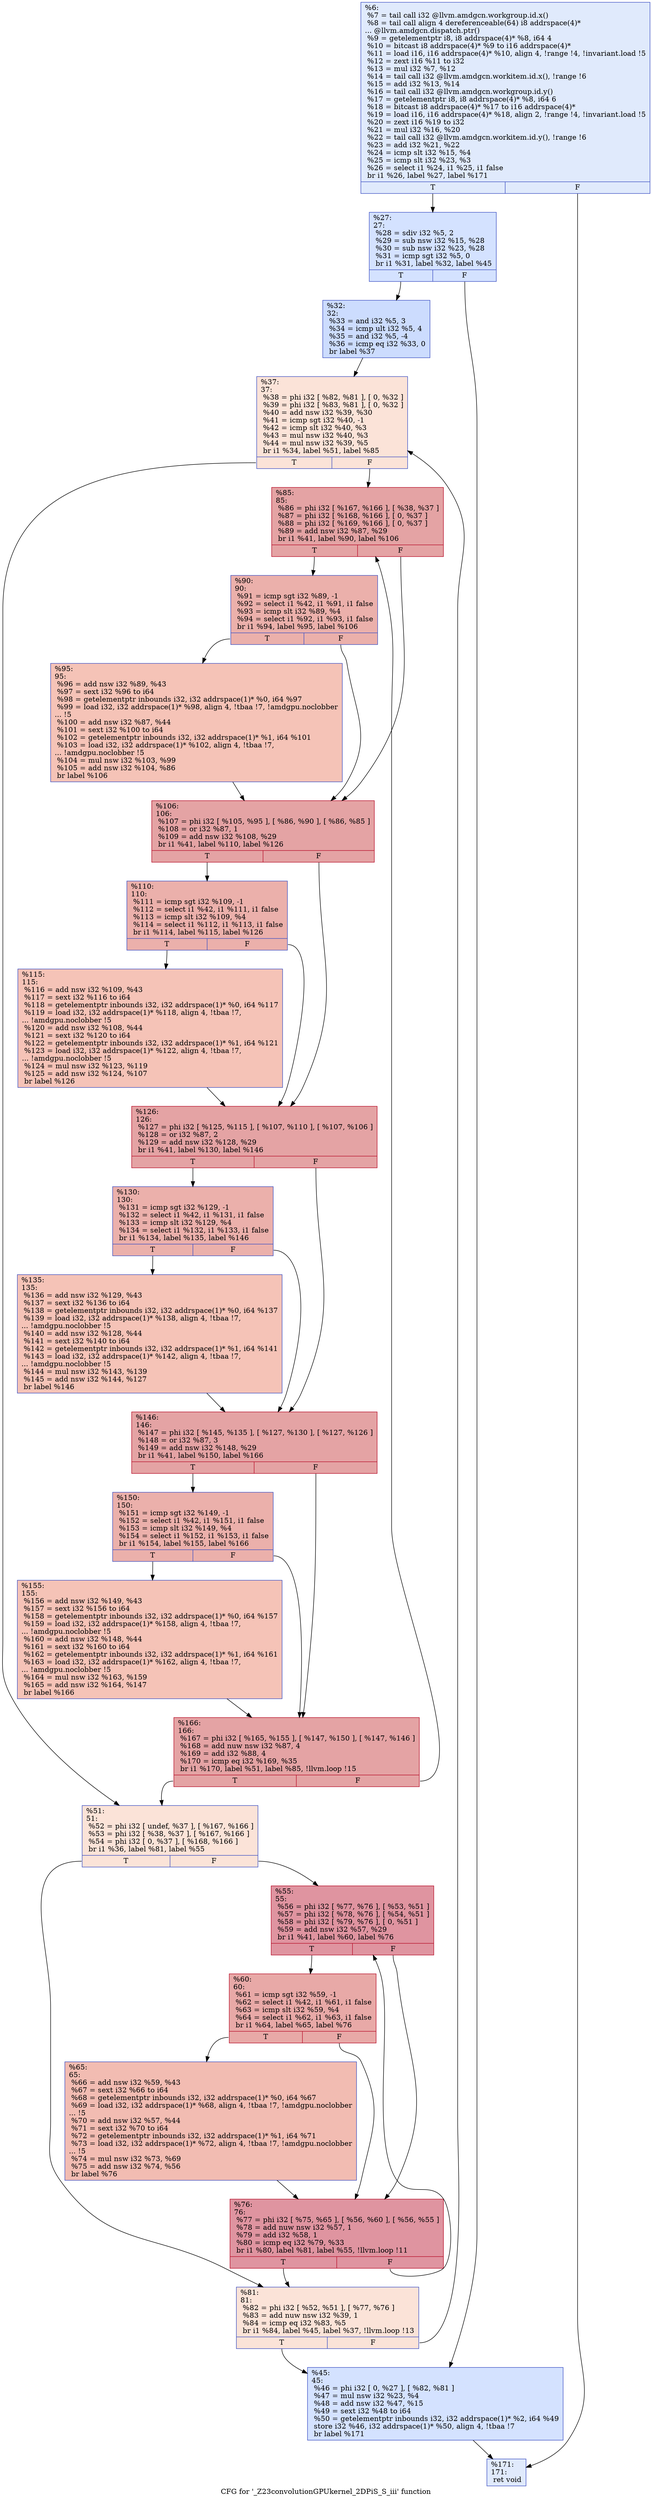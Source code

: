 digraph "CFG for '_Z23convolutionGPUkernel_2DPiS_S_iii' function" {
	label="CFG for '_Z23convolutionGPUkernel_2DPiS_S_iii' function";

	Node0x49eaf50 [shape=record,color="#3d50c3ff", style=filled, fillcolor="#b9d0f970",label="{%6:\l  %7 = tail call i32 @llvm.amdgcn.workgroup.id.x()\l  %8 = tail call align 4 dereferenceable(64) i8 addrspace(4)*\l... @llvm.amdgcn.dispatch.ptr()\l  %9 = getelementptr i8, i8 addrspace(4)* %8, i64 4\l  %10 = bitcast i8 addrspace(4)* %9 to i16 addrspace(4)*\l  %11 = load i16, i16 addrspace(4)* %10, align 4, !range !4, !invariant.load !5\l  %12 = zext i16 %11 to i32\l  %13 = mul i32 %7, %12\l  %14 = tail call i32 @llvm.amdgcn.workitem.id.x(), !range !6\l  %15 = add i32 %13, %14\l  %16 = tail call i32 @llvm.amdgcn.workgroup.id.y()\l  %17 = getelementptr i8, i8 addrspace(4)* %8, i64 6\l  %18 = bitcast i8 addrspace(4)* %17 to i16 addrspace(4)*\l  %19 = load i16, i16 addrspace(4)* %18, align 2, !range !4, !invariant.load !5\l  %20 = zext i16 %19 to i32\l  %21 = mul i32 %16, %20\l  %22 = tail call i32 @llvm.amdgcn.workitem.id.y(), !range !6\l  %23 = add i32 %21, %22\l  %24 = icmp slt i32 %15, %4\l  %25 = icmp slt i32 %23, %3\l  %26 = select i1 %24, i1 %25, i1 false\l  br i1 %26, label %27, label %171\l|{<s0>T|<s1>F}}"];
	Node0x49eaf50:s0 -> Node0x49eea10;
	Node0x49eaf50:s1 -> Node0x49eeaa0;
	Node0x49eea10 [shape=record,color="#3d50c3ff", style=filled, fillcolor="#9ebeff70",label="{%27:\l27:                                               \l  %28 = sdiv i32 %5, 2\l  %29 = sub nsw i32 %15, %28\l  %30 = sub nsw i32 %23, %28\l  %31 = icmp sgt i32 %5, 0\l  br i1 %31, label %32, label %45\l|{<s0>T|<s1>F}}"];
	Node0x49eea10:s0 -> Node0x49eee80;
	Node0x49eea10:s1 -> Node0x49eeed0;
	Node0x49eee80 [shape=record,color="#3d50c3ff", style=filled, fillcolor="#8caffe70",label="{%32:\l32:                                               \l  %33 = and i32 %5, 3\l  %34 = icmp ult i32 %5, 4\l  %35 = and i32 %5, -4\l  %36 = icmp eq i32 %33, 0\l  br label %37\l}"];
	Node0x49eee80 -> Node0x49ef400;
	Node0x49ef400 [shape=record,color="#3d50c3ff", style=filled, fillcolor="#f6bfa670",label="{%37:\l37:                                               \l  %38 = phi i32 [ %82, %81 ], [ 0, %32 ]\l  %39 = phi i32 [ %83, %81 ], [ 0, %32 ]\l  %40 = add nsw i32 %39, %30\l  %41 = icmp sgt i32 %40, -1\l  %42 = icmp slt i32 %40, %3\l  %43 = mul nsw i32 %40, %3\l  %44 = mul nsw i32 %39, %5\l  br i1 %34, label %51, label %85\l|{<s0>T|<s1>F}}"];
	Node0x49ef400:s0 -> Node0x49efa50;
	Node0x49ef400:s1 -> Node0x49efae0;
	Node0x49eeed0 [shape=record,color="#3d50c3ff", style=filled, fillcolor="#9ebeff70",label="{%45:\l45:                                               \l  %46 = phi i32 [ 0, %27 ], [ %82, %81 ]\l  %47 = mul nsw i32 %23, %4\l  %48 = add nsw i32 %47, %15\l  %49 = sext i32 %48 to i64\l  %50 = getelementptr inbounds i32, i32 addrspace(1)* %2, i64 %49\l  store i32 %46, i32 addrspace(1)* %50, align 4, !tbaa !7\l  br label %171\l}"];
	Node0x49eeed0 -> Node0x49eeaa0;
	Node0x49efa50 [shape=record,color="#3d50c3ff", style=filled, fillcolor="#f6bfa670",label="{%51:\l51:                                               \l  %52 = phi i32 [ undef, %37 ], [ %167, %166 ]\l  %53 = phi i32 [ %38, %37 ], [ %167, %166 ]\l  %54 = phi i32 [ 0, %37 ], [ %168, %166 ]\l  br i1 %36, label %81, label %55\l|{<s0>T|<s1>F}}"];
	Node0x49efa50:s0 -> Node0x49ef4f0;
	Node0x49efa50:s1 -> Node0x49f0850;
	Node0x49f0850 [shape=record,color="#b70d28ff", style=filled, fillcolor="#b70d2870",label="{%55:\l55:                                               \l  %56 = phi i32 [ %77, %76 ], [ %53, %51 ]\l  %57 = phi i32 [ %78, %76 ], [ %54, %51 ]\l  %58 = phi i32 [ %79, %76 ], [ 0, %51 ]\l  %59 = add nsw i32 %57, %29\l  br i1 %41, label %60, label %76\l|{<s0>T|<s1>F}}"];
	Node0x49f0850:s0 -> Node0x49f0dd0;
	Node0x49f0850:s1 -> Node0x49f09c0;
	Node0x49f0dd0 [shape=record,color="#b70d28ff", style=filled, fillcolor="#ca3b3770",label="{%60:\l60:                                               \l  %61 = icmp sgt i32 %59, -1\l  %62 = select i1 %42, i1 %61, i1 false\l  %63 = icmp slt i32 %59, %4\l  %64 = select i1 %62, i1 %63, i1 false\l  br i1 %64, label %65, label %76\l|{<s0>T|<s1>F}}"];
	Node0x49f0dd0:s0 -> Node0x49ef010;
	Node0x49f0dd0:s1 -> Node0x49f09c0;
	Node0x49ef010 [shape=record,color="#3d50c3ff", style=filled, fillcolor="#e1675170",label="{%65:\l65:                                               \l  %66 = add nsw i32 %59, %43\l  %67 = sext i32 %66 to i64\l  %68 = getelementptr inbounds i32, i32 addrspace(1)* %0, i64 %67\l  %69 = load i32, i32 addrspace(1)* %68, align 4, !tbaa !7, !amdgpu.noclobber\l... !5\l  %70 = add nsw i32 %57, %44\l  %71 = sext i32 %70 to i64\l  %72 = getelementptr inbounds i32, i32 addrspace(1)* %1, i64 %71\l  %73 = load i32, i32 addrspace(1)* %72, align 4, !tbaa !7, !amdgpu.noclobber\l... !5\l  %74 = mul nsw i32 %73, %69\l  %75 = add nsw i32 %74, %56\l  br label %76\l}"];
	Node0x49ef010 -> Node0x49f09c0;
	Node0x49f09c0 [shape=record,color="#b70d28ff", style=filled, fillcolor="#b70d2870",label="{%76:\l76:                                               \l  %77 = phi i32 [ %75, %65 ], [ %56, %60 ], [ %56, %55 ]\l  %78 = add nuw nsw i32 %57, 1\l  %79 = add i32 %58, 1\l  %80 = icmp eq i32 %79, %33\l  br i1 %80, label %81, label %55, !llvm.loop !11\l|{<s0>T|<s1>F}}"];
	Node0x49f09c0:s0 -> Node0x49ef4f0;
	Node0x49f09c0:s1 -> Node0x49f0850;
	Node0x49ef4f0 [shape=record,color="#3d50c3ff", style=filled, fillcolor="#f6bfa670",label="{%81:\l81:                                               \l  %82 = phi i32 [ %52, %51 ], [ %77, %76 ]\l  %83 = add nuw nsw i32 %39, 1\l  %84 = icmp eq i32 %83, %5\l  br i1 %84, label %45, label %37, !llvm.loop !13\l|{<s0>T|<s1>F}}"];
	Node0x49ef4f0:s0 -> Node0x49eeed0;
	Node0x49ef4f0:s1 -> Node0x49ef400;
	Node0x49efae0 [shape=record,color="#b70d28ff", style=filled, fillcolor="#c32e3170",label="{%85:\l85:                                               \l  %86 = phi i32 [ %167, %166 ], [ %38, %37 ]\l  %87 = phi i32 [ %168, %166 ], [ 0, %37 ]\l  %88 = phi i32 [ %169, %166 ], [ 0, %37 ]\l  %89 = add nsw i32 %87, %29\l  br i1 %41, label %90, label %106\l|{<s0>T|<s1>F}}"];
	Node0x49efae0:s0 -> Node0x49f2a60;
	Node0x49efae0:s1 -> Node0x49f2ab0;
	Node0x49f2a60 [shape=record,color="#3d50c3ff", style=filled, fillcolor="#d24b4070",label="{%90:\l90:                                               \l  %91 = icmp sgt i32 %89, -1\l  %92 = select i1 %42, i1 %91, i1 false\l  %93 = icmp slt i32 %89, %4\l  %94 = select i1 %92, i1 %93, i1 false\l  br i1 %94, label %95, label %106\l|{<s0>T|<s1>F}}"];
	Node0x49f2a60:s0 -> Node0x49f2e70;
	Node0x49f2a60:s1 -> Node0x49f2ab0;
	Node0x49f2e70 [shape=record,color="#3d50c3ff", style=filled, fillcolor="#e8765c70",label="{%95:\l95:                                               \l  %96 = add nsw i32 %89, %43\l  %97 = sext i32 %96 to i64\l  %98 = getelementptr inbounds i32, i32 addrspace(1)* %0, i64 %97\l  %99 = load i32, i32 addrspace(1)* %98, align 4, !tbaa !7, !amdgpu.noclobber\l... !5\l  %100 = add nsw i32 %87, %44\l  %101 = sext i32 %100 to i64\l  %102 = getelementptr inbounds i32, i32 addrspace(1)* %1, i64 %101\l  %103 = load i32, i32 addrspace(1)* %102, align 4, !tbaa !7,\l... !amdgpu.noclobber !5\l  %104 = mul nsw i32 %103, %99\l  %105 = add nsw i32 %104, %86\l  br label %106\l}"];
	Node0x49f2e70 -> Node0x49f2ab0;
	Node0x49f2ab0 [shape=record,color="#b70d28ff", style=filled, fillcolor="#c32e3170",label="{%106:\l106:                                              \l  %107 = phi i32 [ %105, %95 ], [ %86, %90 ], [ %86, %85 ]\l  %108 = or i32 %87, 1\l  %109 = add nsw i32 %108, %29\l  br i1 %41, label %110, label %126\l|{<s0>T|<s1>F}}"];
	Node0x49f2ab0:s0 -> Node0x49f3750;
	Node0x49f2ab0:s1 -> Node0x49f37a0;
	Node0x49f3750 [shape=record,color="#3d50c3ff", style=filled, fillcolor="#d24b4070",label="{%110:\l110:                                              \l  %111 = icmp sgt i32 %109, -1\l  %112 = select i1 %42, i1 %111, i1 false\l  %113 = icmp slt i32 %109, %4\l  %114 = select i1 %112, i1 %113, i1 false\l  br i1 %114, label %115, label %126\l|{<s0>T|<s1>F}}"];
	Node0x49f3750:s0 -> Node0x49f3b60;
	Node0x49f3750:s1 -> Node0x49f37a0;
	Node0x49f3b60 [shape=record,color="#3d50c3ff", style=filled, fillcolor="#e8765c70",label="{%115:\l115:                                              \l  %116 = add nsw i32 %109, %43\l  %117 = sext i32 %116 to i64\l  %118 = getelementptr inbounds i32, i32 addrspace(1)* %0, i64 %117\l  %119 = load i32, i32 addrspace(1)* %118, align 4, !tbaa !7,\l... !amdgpu.noclobber !5\l  %120 = add nsw i32 %108, %44\l  %121 = sext i32 %120 to i64\l  %122 = getelementptr inbounds i32, i32 addrspace(1)* %1, i64 %121\l  %123 = load i32, i32 addrspace(1)* %122, align 4, !tbaa !7,\l... !amdgpu.noclobber !5\l  %124 = mul nsw i32 %123, %119\l  %125 = add nsw i32 %124, %107\l  br label %126\l}"];
	Node0x49f3b60 -> Node0x49f37a0;
	Node0x49f37a0 [shape=record,color="#b70d28ff", style=filled, fillcolor="#c32e3170",label="{%126:\l126:                                              \l  %127 = phi i32 [ %125, %115 ], [ %107, %110 ], [ %107, %106 ]\l  %128 = or i32 %87, 2\l  %129 = add nsw i32 %128, %29\l  br i1 %41, label %130, label %146\l|{<s0>T|<s1>F}}"];
	Node0x49f37a0:s0 -> Node0x49f1220;
	Node0x49f37a0:s1 -> Node0x49f1270;
	Node0x49f1220 [shape=record,color="#3d50c3ff", style=filled, fillcolor="#d24b4070",label="{%130:\l130:                                              \l  %131 = icmp sgt i32 %129, -1\l  %132 = select i1 %42, i1 %131, i1 false\l  %133 = icmp slt i32 %129, %4\l  %134 = select i1 %132, i1 %133, i1 false\l  br i1 %134, label %135, label %146\l|{<s0>T|<s1>F}}"];
	Node0x49f1220:s0 -> Node0x49f4c70;
	Node0x49f1220:s1 -> Node0x49f1270;
	Node0x49f4c70 [shape=record,color="#3d50c3ff", style=filled, fillcolor="#e8765c70",label="{%135:\l135:                                              \l  %136 = add nsw i32 %129, %43\l  %137 = sext i32 %136 to i64\l  %138 = getelementptr inbounds i32, i32 addrspace(1)* %0, i64 %137\l  %139 = load i32, i32 addrspace(1)* %138, align 4, !tbaa !7,\l... !amdgpu.noclobber !5\l  %140 = add nsw i32 %128, %44\l  %141 = sext i32 %140 to i64\l  %142 = getelementptr inbounds i32, i32 addrspace(1)* %1, i64 %141\l  %143 = load i32, i32 addrspace(1)* %142, align 4, !tbaa !7,\l... !amdgpu.noclobber !5\l  %144 = mul nsw i32 %143, %139\l  %145 = add nsw i32 %144, %127\l  br label %146\l}"];
	Node0x49f4c70 -> Node0x49f1270;
	Node0x49f1270 [shape=record,color="#b70d28ff", style=filled, fillcolor="#c32e3170",label="{%146:\l146:                                              \l  %147 = phi i32 [ %145, %135 ], [ %127, %130 ], [ %127, %126 ]\l  %148 = or i32 %87, 3\l  %149 = add nsw i32 %148, %29\l  br i1 %41, label %150, label %166\l|{<s0>T|<s1>F}}"];
	Node0x49f1270:s0 -> Node0x49f5550;
	Node0x49f1270:s1 -> Node0x49f0540;
	Node0x49f5550 [shape=record,color="#3d50c3ff", style=filled, fillcolor="#d24b4070",label="{%150:\l150:                                              \l  %151 = icmp sgt i32 %149, -1\l  %152 = select i1 %42, i1 %151, i1 false\l  %153 = icmp slt i32 %149, %4\l  %154 = select i1 %152, i1 %153, i1 false\l  br i1 %154, label %155, label %166\l|{<s0>T|<s1>F}}"];
	Node0x49f5550:s0 -> Node0x49f58d0;
	Node0x49f5550:s1 -> Node0x49f0540;
	Node0x49f58d0 [shape=record,color="#3d50c3ff", style=filled, fillcolor="#e8765c70",label="{%155:\l155:                                              \l  %156 = add nsw i32 %149, %43\l  %157 = sext i32 %156 to i64\l  %158 = getelementptr inbounds i32, i32 addrspace(1)* %0, i64 %157\l  %159 = load i32, i32 addrspace(1)* %158, align 4, !tbaa !7,\l... !amdgpu.noclobber !5\l  %160 = add nsw i32 %148, %44\l  %161 = sext i32 %160 to i64\l  %162 = getelementptr inbounds i32, i32 addrspace(1)* %1, i64 %161\l  %163 = load i32, i32 addrspace(1)* %162, align 4, !tbaa !7,\l... !amdgpu.noclobber !5\l  %164 = mul nsw i32 %163, %159\l  %165 = add nsw i32 %164, %147\l  br label %166\l}"];
	Node0x49f58d0 -> Node0x49f0540;
	Node0x49f0540 [shape=record,color="#b70d28ff", style=filled, fillcolor="#c32e3170",label="{%166:\l166:                                              \l  %167 = phi i32 [ %165, %155 ], [ %147, %150 ], [ %147, %146 ]\l  %168 = add nuw nsw i32 %87, 4\l  %169 = add i32 %88, 4\l  %170 = icmp eq i32 %169, %35\l  br i1 %170, label %51, label %85, !llvm.loop !15\l|{<s0>T|<s1>F}}"];
	Node0x49f0540:s0 -> Node0x49efa50;
	Node0x49f0540:s1 -> Node0x49efae0;
	Node0x49eeaa0 [shape=record,color="#3d50c3ff", style=filled, fillcolor="#b9d0f970",label="{%171:\l171:                                              \l  ret void\l}"];
}
